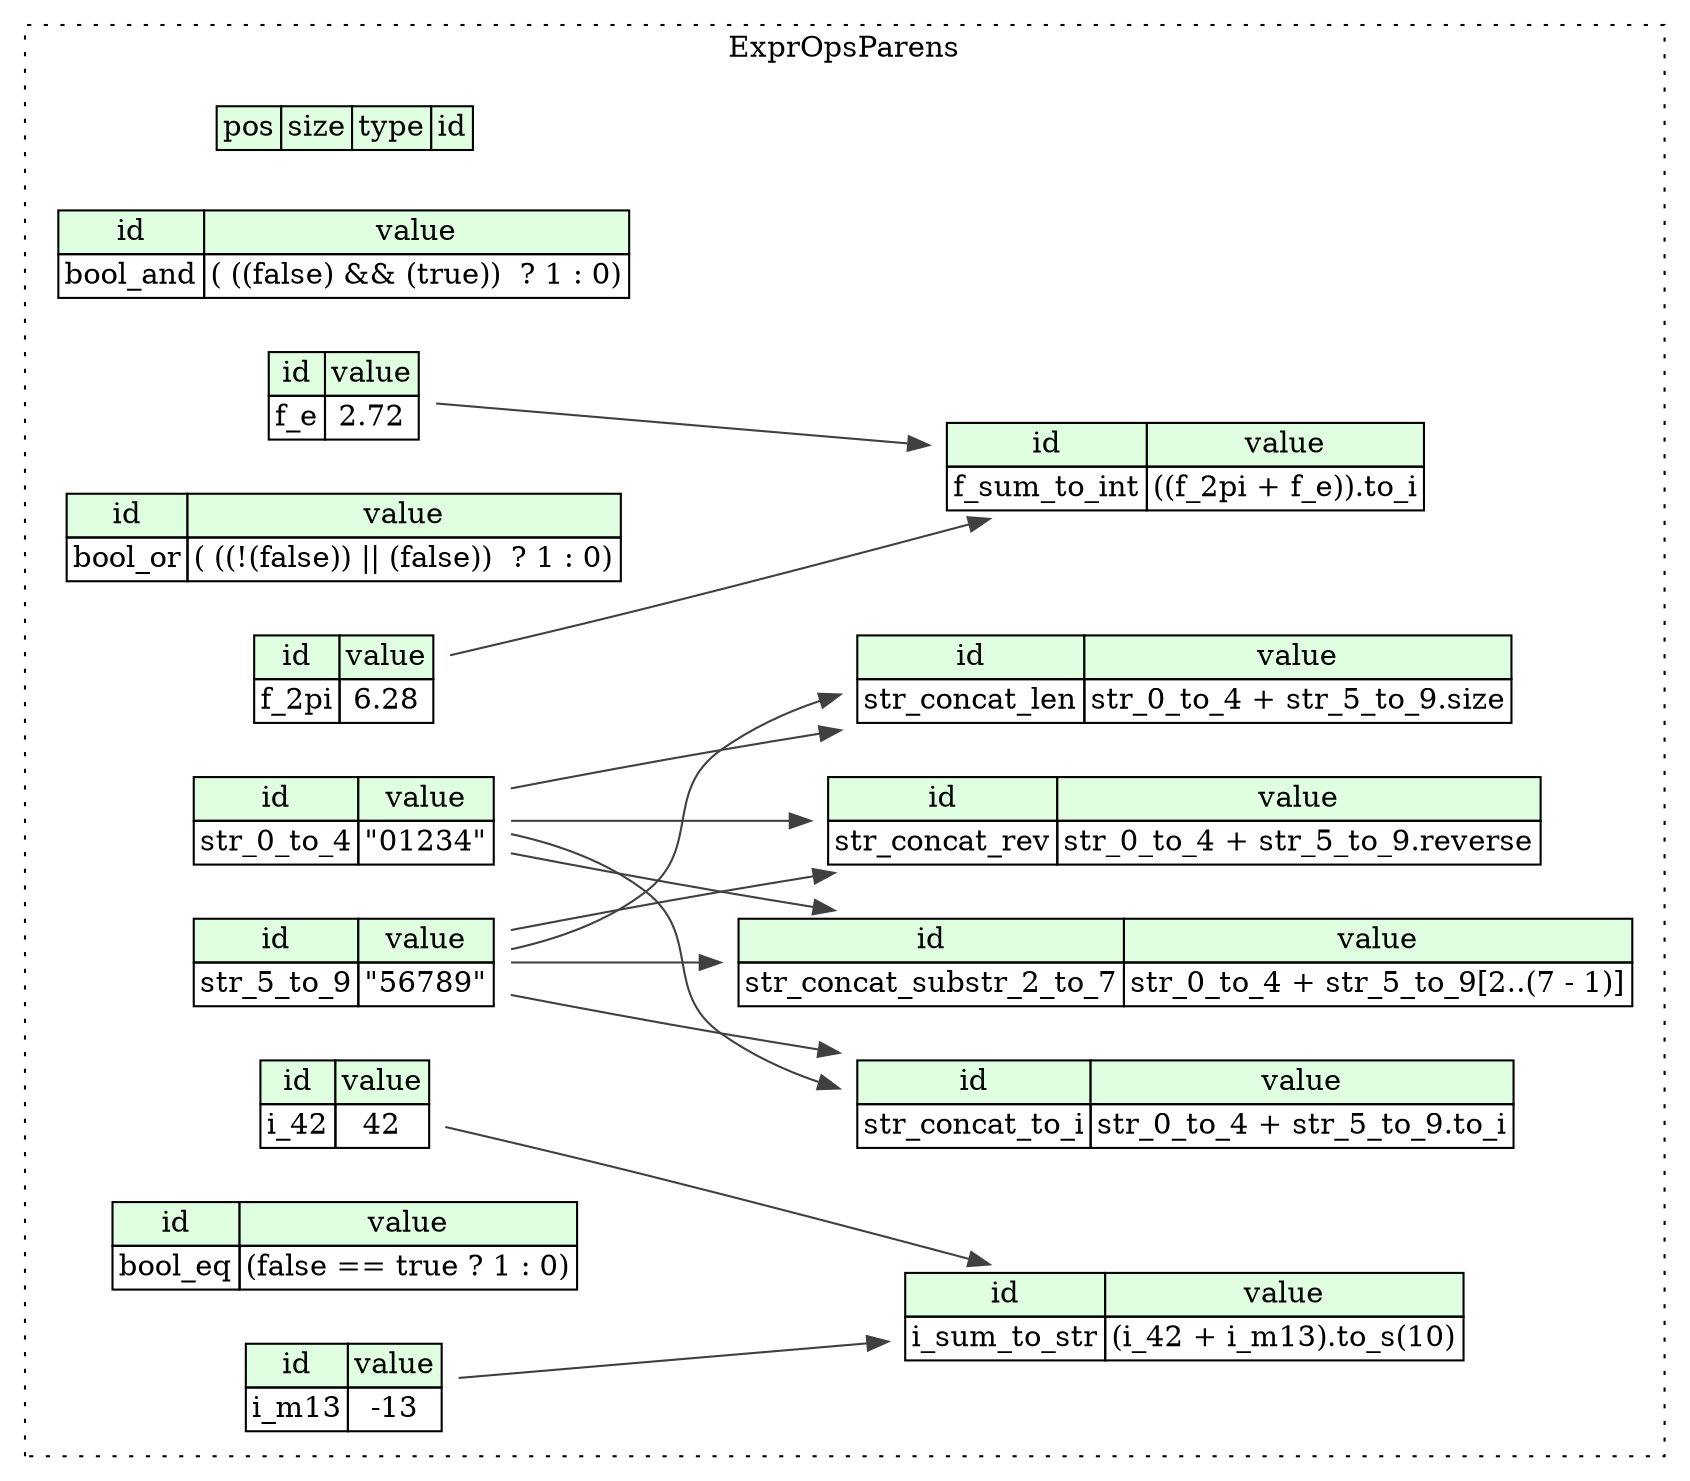 digraph {
	rankdir=LR;
	node [shape=plaintext];
	subgraph cluster__expr_ops_parens {
		label="ExprOpsParens";
		graph[style=dotted];

		expr_ops_parens__seq [label=<<TABLE BORDER="0" CELLBORDER="1" CELLSPACING="0">
			<TR><TD BGCOLOR="#E0FFE0">pos</TD><TD BGCOLOR="#E0FFE0">size</TD><TD BGCOLOR="#E0FFE0">type</TD><TD BGCOLOR="#E0FFE0">id</TD></TR>
		</TABLE>>];
		expr_ops_parens__inst__bool_and [label=<<TABLE BORDER="0" CELLBORDER="1" CELLSPACING="0">
			<TR><TD BGCOLOR="#E0FFE0">id</TD><TD BGCOLOR="#E0FFE0">value</TD></TR>
			<TR><TD>bool_and</TD><TD>( ((false) &amp;&amp; (true))  ? 1 : 0)</TD></TR>
		</TABLE>>];
		expr_ops_parens__inst__str_0_to_4 [label=<<TABLE BORDER="0" CELLBORDER="1" CELLSPACING="0">
			<TR><TD BGCOLOR="#E0FFE0">id</TD><TD BGCOLOR="#E0FFE0">value</TD></TR>
			<TR><TD>str_0_to_4</TD><TD>&quot;01234&quot;</TD></TR>
		</TABLE>>];
		expr_ops_parens__inst__bool_or [label=<<TABLE BORDER="0" CELLBORDER="1" CELLSPACING="0">
			<TR><TD BGCOLOR="#E0FFE0">id</TD><TD BGCOLOR="#E0FFE0">value</TD></TR>
			<TR><TD>bool_or</TD><TD>( ((!(false)) || (false))  ? 1 : 0)</TD></TR>
		</TABLE>>];
		expr_ops_parens__inst__f_e [label=<<TABLE BORDER="0" CELLBORDER="1" CELLSPACING="0">
			<TR><TD BGCOLOR="#E0FFE0">id</TD><TD BGCOLOR="#E0FFE0">value</TD></TR>
			<TR><TD>f_e</TD><TD>2.72</TD></TR>
		</TABLE>>];
		expr_ops_parens__inst__f_sum_to_int [label=<<TABLE BORDER="0" CELLBORDER="1" CELLSPACING="0">
			<TR><TD BGCOLOR="#E0FFE0">id</TD><TD BGCOLOR="#E0FFE0">value</TD></TR>
			<TR><TD>f_sum_to_int</TD><TD>((f_2pi + f_e)).to_i</TD></TR>
		</TABLE>>];
		expr_ops_parens__inst__f_2pi [label=<<TABLE BORDER="0" CELLBORDER="1" CELLSPACING="0">
			<TR><TD BGCOLOR="#E0FFE0">id</TD><TD BGCOLOR="#E0FFE0">value</TD></TR>
			<TR><TD>f_2pi</TD><TD>6.28</TD></TR>
		</TABLE>>];
		expr_ops_parens__inst__str_concat_rev [label=<<TABLE BORDER="0" CELLBORDER="1" CELLSPACING="0">
			<TR><TD BGCOLOR="#E0FFE0">id</TD><TD BGCOLOR="#E0FFE0">value</TD></TR>
			<TR><TD>str_concat_rev</TD><TD>str_0_to_4 + str_5_to_9.reverse</TD></TR>
		</TABLE>>];
		expr_ops_parens__inst__i_m13 [label=<<TABLE BORDER="0" CELLBORDER="1" CELLSPACING="0">
			<TR><TD BGCOLOR="#E0FFE0">id</TD><TD BGCOLOR="#E0FFE0">value</TD></TR>
			<TR><TD>i_m13</TD><TD>-13</TD></TR>
		</TABLE>>];
		expr_ops_parens__inst__str_concat_len [label=<<TABLE BORDER="0" CELLBORDER="1" CELLSPACING="0">
			<TR><TD BGCOLOR="#E0FFE0">id</TD><TD BGCOLOR="#E0FFE0">value</TD></TR>
			<TR><TD>str_concat_len</TD><TD>str_0_to_4 + str_5_to_9.size</TD></TR>
		</TABLE>>];
		expr_ops_parens__inst__str_concat_to_i [label=<<TABLE BORDER="0" CELLBORDER="1" CELLSPACING="0">
			<TR><TD BGCOLOR="#E0FFE0">id</TD><TD BGCOLOR="#E0FFE0">value</TD></TR>
			<TR><TD>str_concat_to_i</TD><TD>str_0_to_4 + str_5_to_9.to_i</TD></TR>
		</TABLE>>];
		expr_ops_parens__inst__i_42 [label=<<TABLE BORDER="0" CELLBORDER="1" CELLSPACING="0">
			<TR><TD BGCOLOR="#E0FFE0">id</TD><TD BGCOLOR="#E0FFE0">value</TD></TR>
			<TR><TD>i_42</TD><TD>42</TD></TR>
		</TABLE>>];
		expr_ops_parens__inst__i_sum_to_str [label=<<TABLE BORDER="0" CELLBORDER="1" CELLSPACING="0">
			<TR><TD BGCOLOR="#E0FFE0">id</TD><TD BGCOLOR="#E0FFE0">value</TD></TR>
			<TR><TD>i_sum_to_str</TD><TD>(i_42 + i_m13).to_s(10)</TD></TR>
		</TABLE>>];
		expr_ops_parens__inst__bool_eq [label=<<TABLE BORDER="0" CELLBORDER="1" CELLSPACING="0">
			<TR><TD BGCOLOR="#E0FFE0">id</TD><TD BGCOLOR="#E0FFE0">value</TD></TR>
			<TR><TD>bool_eq</TD><TD>(false == true ? 1 : 0)</TD></TR>
		</TABLE>>];
		expr_ops_parens__inst__str_5_to_9 [label=<<TABLE BORDER="0" CELLBORDER="1" CELLSPACING="0">
			<TR><TD BGCOLOR="#E0FFE0">id</TD><TD BGCOLOR="#E0FFE0">value</TD></TR>
			<TR><TD>str_5_to_9</TD><TD>&quot;56789&quot;</TD></TR>
		</TABLE>>];
		expr_ops_parens__inst__str_concat_substr_2_to_7 [label=<<TABLE BORDER="0" CELLBORDER="1" CELLSPACING="0">
			<TR><TD BGCOLOR="#E0FFE0">id</TD><TD BGCOLOR="#E0FFE0">value</TD></TR>
			<TR><TD>str_concat_substr_2_to_7</TD><TD>str_0_to_4 + str_5_to_9[2..(7 - 1)]</TD></TR>
		</TABLE>>];
	}
	expr_ops_parens__inst__f_2pi:f_2pi_type -> expr_ops_parens__inst__f_sum_to_int [color="#404040"];
	expr_ops_parens__inst__f_e:f_e_type -> expr_ops_parens__inst__f_sum_to_int [color="#404040"];
	expr_ops_parens__inst__str_0_to_4:str_0_to_4_type -> expr_ops_parens__inst__str_concat_rev [color="#404040"];
	expr_ops_parens__inst__str_5_to_9:str_5_to_9_type -> expr_ops_parens__inst__str_concat_rev [color="#404040"];
	expr_ops_parens__inst__str_0_to_4:str_0_to_4_type -> expr_ops_parens__inst__str_concat_len [color="#404040"];
	expr_ops_parens__inst__str_5_to_9:str_5_to_9_type -> expr_ops_parens__inst__str_concat_len [color="#404040"];
	expr_ops_parens__inst__str_0_to_4:str_0_to_4_type -> expr_ops_parens__inst__str_concat_to_i [color="#404040"];
	expr_ops_parens__inst__str_5_to_9:str_5_to_9_type -> expr_ops_parens__inst__str_concat_to_i [color="#404040"];
	expr_ops_parens__inst__i_42:i_42_type -> expr_ops_parens__inst__i_sum_to_str [color="#404040"];
	expr_ops_parens__inst__i_m13:i_m13_type -> expr_ops_parens__inst__i_sum_to_str [color="#404040"];
	expr_ops_parens__inst__str_0_to_4:str_0_to_4_type -> expr_ops_parens__inst__str_concat_substr_2_to_7 [color="#404040"];
	expr_ops_parens__inst__str_5_to_9:str_5_to_9_type -> expr_ops_parens__inst__str_concat_substr_2_to_7 [color="#404040"];
}
